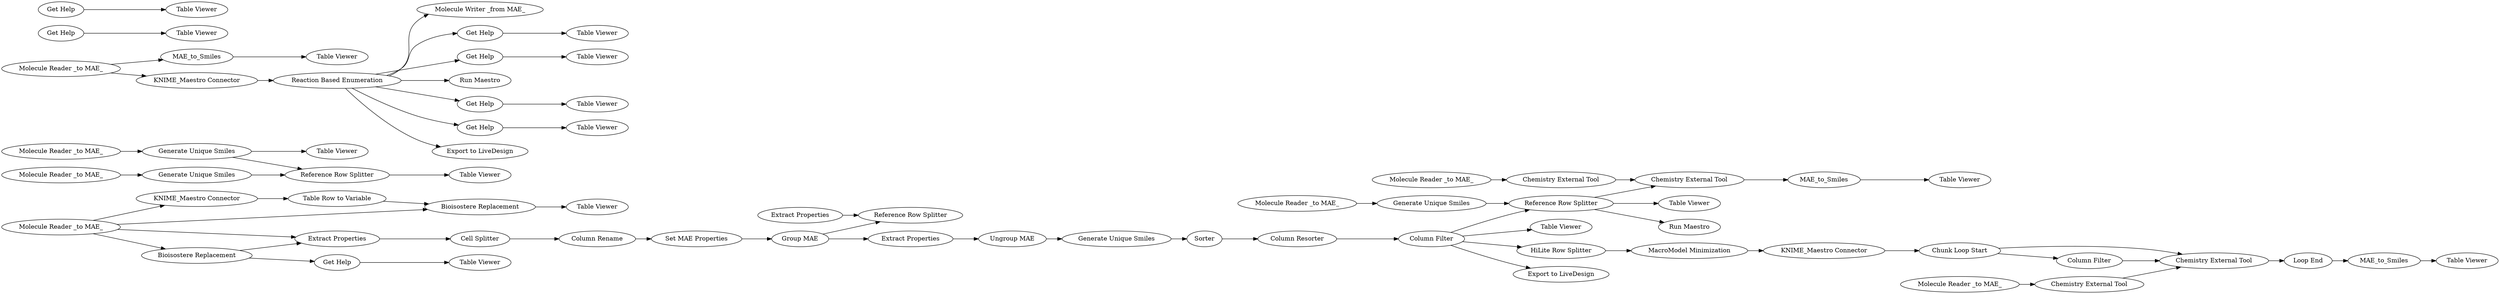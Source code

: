 digraph {
	"7045327176317800894_140" [label="Loop End"]
	"7045327176317800894_58" [label="Molecule Reader _to MAE_"]
	"7045327176317800894_107" [label="Reference Row Splitter"]
	"7045327176317800894_78" [label="Table Viewer"]
	"7045327176317800894_126" [label="Table Viewer"]
	"7045327176317800894_149" [label="Table Row to Variable"]
	"7045327176317800894_111" [label="Chemistry External Tool"]
	"-3241644863020605795_29" [label="Column Rename"]
	"-3241644863020605795_109" [label="Ungroup MAE"]
	"7045327176317800894_81" [label="Molecule Reader _to MAE_"]
	"7045327176317800894_66" [label="Molecule Writer _from MAE_"]
	"7045327176317800894_77" [label="Molecule Reader _to MAE_"]
	"7045327176317800894_145" [label="Table Viewer"]
	"7045327176317800894_90" [label="Table Viewer"]
	"7045327176317800894_158" [label="Table Viewer"]
	"7045327176317800894_115" [label="Table Viewer"]
	"7045327176317800894_100" [label="KNIME_Maestro Connector"]
	"-3241644863020605795_23" [label="Extract Properties"]
	"7045327176317800894_80" [label="Molecule Reader _to MAE_"]
	"7045327176317800894_139" [label="Chunk Loop Start"]
	"-3241644863020605795_30" [label=Sorter]
	"7045327176317800894_60" [label=MAE_to_Smiles]
	"7045327176317800894_75" [label="Generate Unique Smiles"]
	"7045327176317800894_125" [label=MAE_to_Smiles]
	"-3241644863020605795_112" [label="Cell Splitter"]
	"7045327176317800894_144" [label="Bioisostere Replacement"]
	"7045327176317800894_116" [label="Table Viewer"]
	"7045327176317800894_27" [label="Get Help"]
	"7045327176317800894_84" [label="Get Help"]
	"7045327176317800894_83" [label="Table Viewer"]
	"7045327176317800894_57" [label="Molecule Reader _to MAE_"]
	"-3241644863020605795_26" [label="Group MAE"]
	"7045327176317800894_79" [label="Molecule Reader _to MAE_"]
	"7045327176317800894_105" [label="Generate Unique Smiles"]
	"-3241644863020605795_22" [label="Reference Row Splitter"]
	"7045327176317800894_129" [label="HiLite Row Splitter"]
	"7045327176317800894_134" [label="Chemistry External Tool"]
	"7045327176317800894_72" [label="Table Viewer"]
	"7045327176317800894_113" [label="Get Help"]
	"7045327176317800894_94" [label="Export to LiveDesign"]
	"7045327176317800894_114" [label="Get Help"]
	"-3241644863020605795_110" [label="Column Resorter"]
	"7045327176317800894_63" [label="Table Viewer"]
	"7045327176317800894_155" [label="Get Help"]
	"7045327176317800894_65" [label="Run Maestro"]
	"7045327176317800894_73" [label="Reference Row Splitter"]
	"7045327176317800894_153" [label="Get Help"]
	"7045327176317800894_130" [label="Chemistry External Tool"]
	"7045327176317800894_62" [label="Reaction Based Enumeration"]
	"7045327176317800894_108" [label="Table Viewer"]
	"7045327176317800894_133" [label="Table Viewer"]
	"-3241644863020605795_111" [label="Column Filter"]
	"7045327176317800894_28" [label="Table Viewer"]
	"-3241644863020605795_12" [label="Extract Properties"]
	"7045327176317800894_157" [label="Get Help"]
	"-3241644863020605795_106" [label="Generate Unique Smiles"]
	"7045327176317800894_89" [label="MacroModel Minimization"]
	"7045327176317800894_138" [label="KNIME_Maestro Connector"]
	"7045327176317800894_120" [label="Run Maestro"]
	"7045327176317800894_154" [label="Table Viewer"]
	"7045327176317800894_132" [label=MAE_to_Smiles]
	"7045327176317800894_67" [label="Export to LiveDesign"]
	"7045327176317800894_74" [label="Generate Unique Smiles"]
	"7045327176317800894_64" [label="KNIME_Maestro Connector"]
	"7045327176317800894_156" [label="Table Viewer"]
	"7045327176317800894_85" [label="Bioisostere Replacement"]
	"-3241644863020605795_28" [label="Set MAE Properties"]
	"-3241644863020605795_27" [label="Extract Properties"]
	"7045327176317800894_131" [label="Molecule Reader _to MAE_"]
	"7045327176317800894_112" [label="Chemistry External Tool"]
	"7045327176317800894_150" [label="Column Filter"]
	"7045327176317800894_58" -> "7045327176317800894_75"
	"-3241644863020605795_111" -> "7045327176317800894_107"
	"7045327176317800894_107" -> "7045327176317800894_108"
	"7045327176317800894_140" -> "7045327176317800894_132"
	"-3241644863020605795_29" -> "-3241644863020605795_28"
	"7045327176317800894_60" -> "7045327176317800894_63"
	"7045327176317800894_113" -> "7045327176317800894_115"
	"7045327176317800894_62" -> "7045327176317800894_155"
	"-3241644863020605795_111" -> "7045327176317800894_90"
	"-3241644863020605795_26" -> "-3241644863020605795_22"
	"7045327176317800894_74" -> "7045327176317800894_73"
	"7045327176317800894_77" -> "7045327176317800894_74"
	"7045327176317800894_57" -> "7045327176317800894_60"
	"7045327176317800894_155" -> "7045327176317800894_156"
	"7045327176317800894_149" -> "7045327176317800894_144"
	"7045327176317800894_144" -> "7045327176317800894_145"
	"7045327176317800894_132" -> "7045327176317800894_133"
	"7045327176317800894_107" -> "7045327176317800894_120"
	"7045327176317800894_80" -> "7045327176317800894_85"
	"-3241644863020605795_30" -> "-3241644863020605795_110"
	"7045327176317800894_62" -> "7045327176317800894_157"
	"7045327176317800894_100" -> "7045327176317800894_149"
	"-3241644863020605795_12" -> "-3241644863020605795_112"
	"7045327176317800894_81" -> "7045327176317800894_111"
	"7045327176317800894_62" -> "7045327176317800894_65"
	"7045327176317800894_134" -> "7045327176317800894_140"
	"7045327176317800894_80" -> "7045327176317800894_144"
	"7045327176317800894_75" -> "7045327176317800894_72"
	"7045327176317800894_114" -> "7045327176317800894_116"
	"7045327176317800894_73" -> "7045327176317800894_78"
	"7045327176317800894_79" -> "7045327176317800894_105"
	"-3241644863020605795_26" -> "-3241644863020605795_27"
	"7045327176317800894_139" -> "7045327176317800894_134"
	"7045327176317800894_131" -> "7045327176317800894_130"
	"7045327176317800894_62" -> "7045327176317800894_67"
	"7045327176317800894_75" -> "7045327176317800894_73"
	"7045327176317800894_150" -> "7045327176317800894_134"
	"7045327176317800894_112" -> "7045327176317800894_125"
	"7045327176317800894_62" -> "7045327176317800894_66"
	"7045327176317800894_62" -> "7045327176317800894_153"
	"7045327176317800894_130" -> "7045327176317800894_134"
	"-3241644863020605795_106" -> "-3241644863020605795_30"
	"7045327176317800894_85" -> "7045327176317800894_84"
	"7045327176317800894_107" -> "7045327176317800894_112"
	"7045327176317800894_139" -> "7045327176317800894_150"
	"7045327176317800894_80" -> "7045327176317800894_100"
	"-3241644863020605795_111" -> "7045327176317800894_129"
	"-3241644863020605795_110" -> "-3241644863020605795_111"
	"7045327176317800894_125" -> "7045327176317800894_126"
	"-3241644863020605795_28" -> "-3241644863020605795_26"
	"7045327176317800894_153" -> "7045327176317800894_154"
	"7045327176317800894_57" -> "7045327176317800894_64"
	"-3241644863020605795_112" -> "-3241644863020605795_29"
	"-3241644863020605795_27" -> "-3241644863020605795_109"
	"7045327176317800894_138" -> "7045327176317800894_139"
	"7045327176317800894_62" -> "7045327176317800894_27"
	"7045327176317800894_89" -> "7045327176317800894_138"
	"-3241644863020605795_23" -> "-3241644863020605795_22"
	"7045327176317800894_111" -> "7045327176317800894_112"
	"7045327176317800894_27" -> "7045327176317800894_28"
	"7045327176317800894_85" -> "-3241644863020605795_12"
	"7045327176317800894_129" -> "7045327176317800894_89"
	"7045327176317800894_64" -> "7045327176317800894_62"
	"7045327176317800894_157" -> "7045327176317800894_158"
	"7045327176317800894_105" -> "7045327176317800894_107"
	"7045327176317800894_84" -> "7045327176317800894_83"
	"-3241644863020605795_111" -> "7045327176317800894_94"
	"7045327176317800894_80" -> "-3241644863020605795_12"
	"-3241644863020605795_109" -> "-3241644863020605795_106"
	rankdir=LR
}
